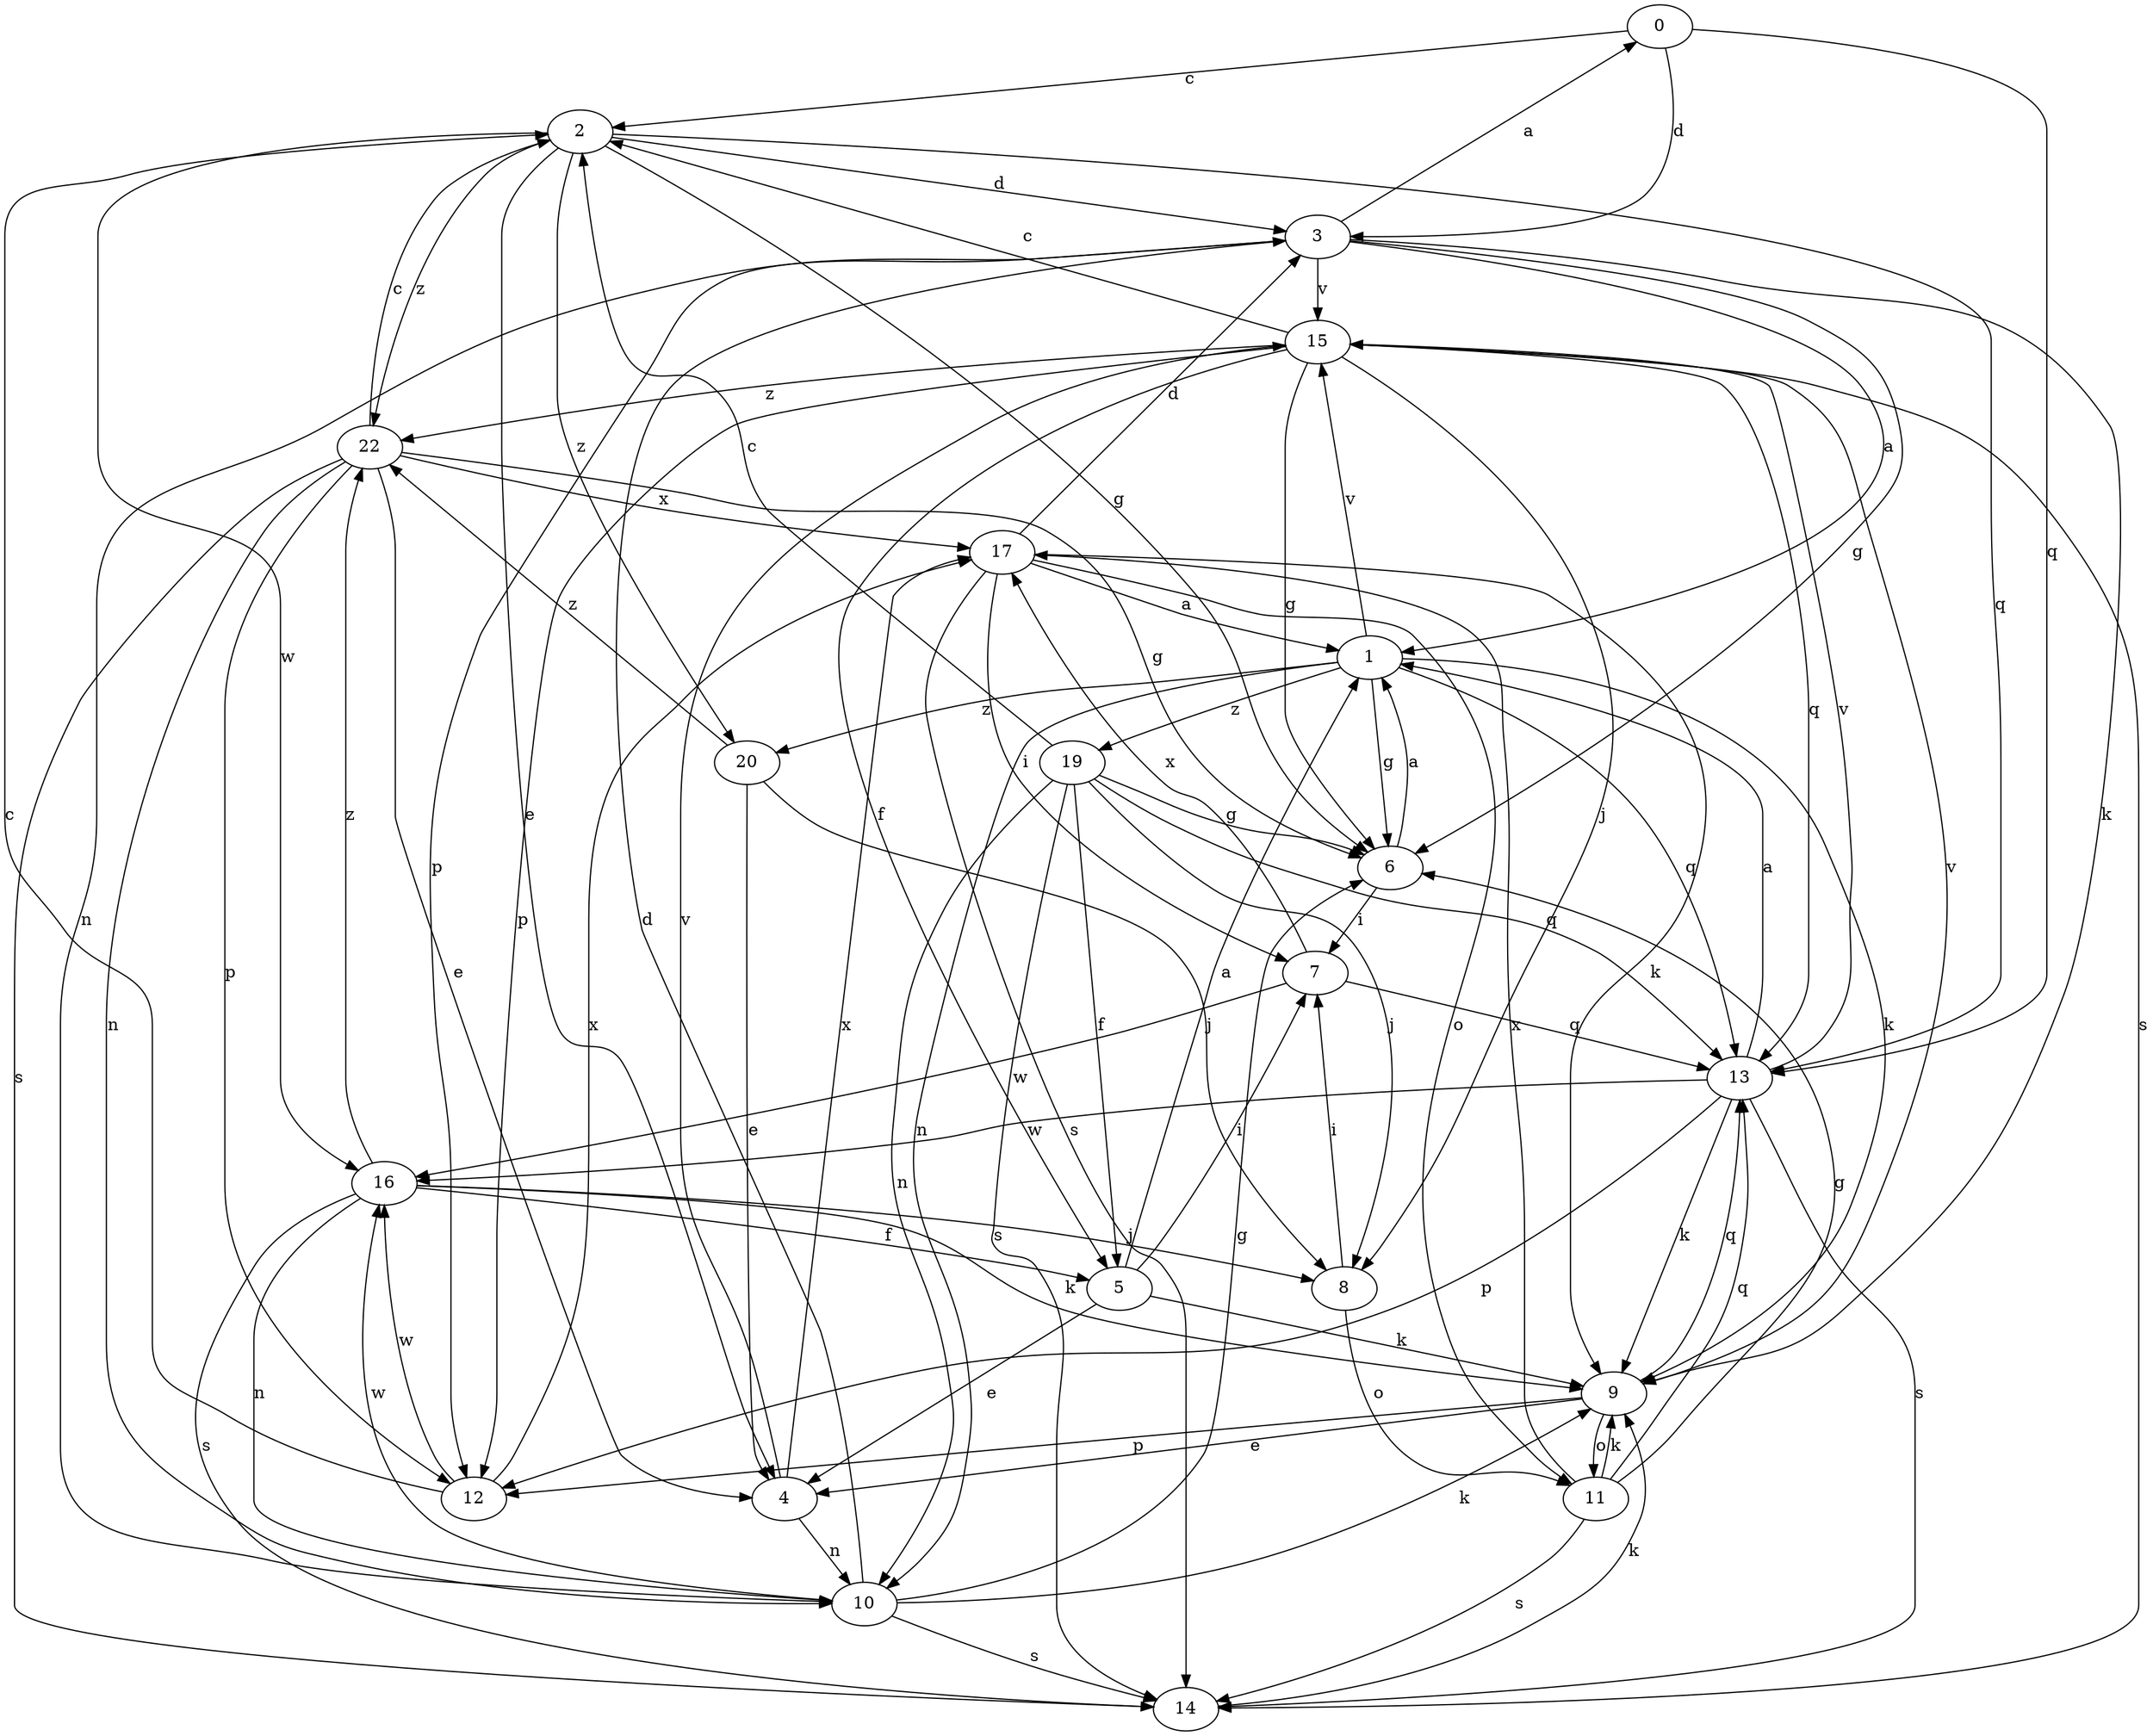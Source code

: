 strict digraph  {
0;
1;
2;
3;
4;
5;
6;
7;
8;
9;
10;
11;
12;
13;
14;
15;
16;
17;
19;
20;
22;
0 -> 2  [label=c];
0 -> 3  [label=d];
0 -> 13  [label=q];
1 -> 6  [label=g];
1 -> 9  [label=k];
1 -> 10  [label=n];
1 -> 13  [label=q];
1 -> 15  [label=v];
1 -> 19  [label=z];
1 -> 20  [label=z];
2 -> 3  [label=d];
2 -> 4  [label=e];
2 -> 6  [label=g];
2 -> 13  [label=q];
2 -> 16  [label=w];
2 -> 20  [label=z];
2 -> 22  [label=z];
3 -> 0  [label=a];
3 -> 1  [label=a];
3 -> 6  [label=g];
3 -> 9  [label=k];
3 -> 10  [label=n];
3 -> 12  [label=p];
3 -> 15  [label=v];
4 -> 10  [label=n];
4 -> 15  [label=v];
4 -> 17  [label=x];
5 -> 1  [label=a];
5 -> 4  [label=e];
5 -> 7  [label=i];
5 -> 9  [label=k];
6 -> 1  [label=a];
6 -> 7  [label=i];
7 -> 13  [label=q];
7 -> 16  [label=w];
7 -> 17  [label=x];
8 -> 7  [label=i];
8 -> 11  [label=o];
9 -> 4  [label=e];
9 -> 11  [label=o];
9 -> 12  [label=p];
9 -> 13  [label=q];
9 -> 15  [label=v];
10 -> 3  [label=d];
10 -> 6  [label=g];
10 -> 9  [label=k];
10 -> 14  [label=s];
10 -> 16  [label=w];
11 -> 6  [label=g];
11 -> 9  [label=k];
11 -> 13  [label=q];
11 -> 14  [label=s];
11 -> 17  [label=x];
12 -> 2  [label=c];
12 -> 16  [label=w];
12 -> 17  [label=x];
13 -> 1  [label=a];
13 -> 9  [label=k];
13 -> 12  [label=p];
13 -> 14  [label=s];
13 -> 15  [label=v];
13 -> 16  [label=w];
14 -> 9  [label=k];
15 -> 2  [label=c];
15 -> 5  [label=f];
15 -> 6  [label=g];
15 -> 8  [label=j];
15 -> 12  [label=p];
15 -> 13  [label=q];
15 -> 14  [label=s];
15 -> 22  [label=z];
16 -> 5  [label=f];
16 -> 8  [label=j];
16 -> 9  [label=k];
16 -> 10  [label=n];
16 -> 14  [label=s];
16 -> 22  [label=z];
17 -> 1  [label=a];
17 -> 3  [label=d];
17 -> 7  [label=i];
17 -> 9  [label=k];
17 -> 11  [label=o];
17 -> 14  [label=s];
19 -> 2  [label=c];
19 -> 5  [label=f];
19 -> 6  [label=g];
19 -> 8  [label=j];
19 -> 10  [label=n];
19 -> 13  [label=q];
19 -> 14  [label=s];
20 -> 4  [label=e];
20 -> 8  [label=j];
20 -> 22  [label=z];
22 -> 2  [label=c];
22 -> 4  [label=e];
22 -> 6  [label=g];
22 -> 10  [label=n];
22 -> 12  [label=p];
22 -> 14  [label=s];
22 -> 17  [label=x];
}
